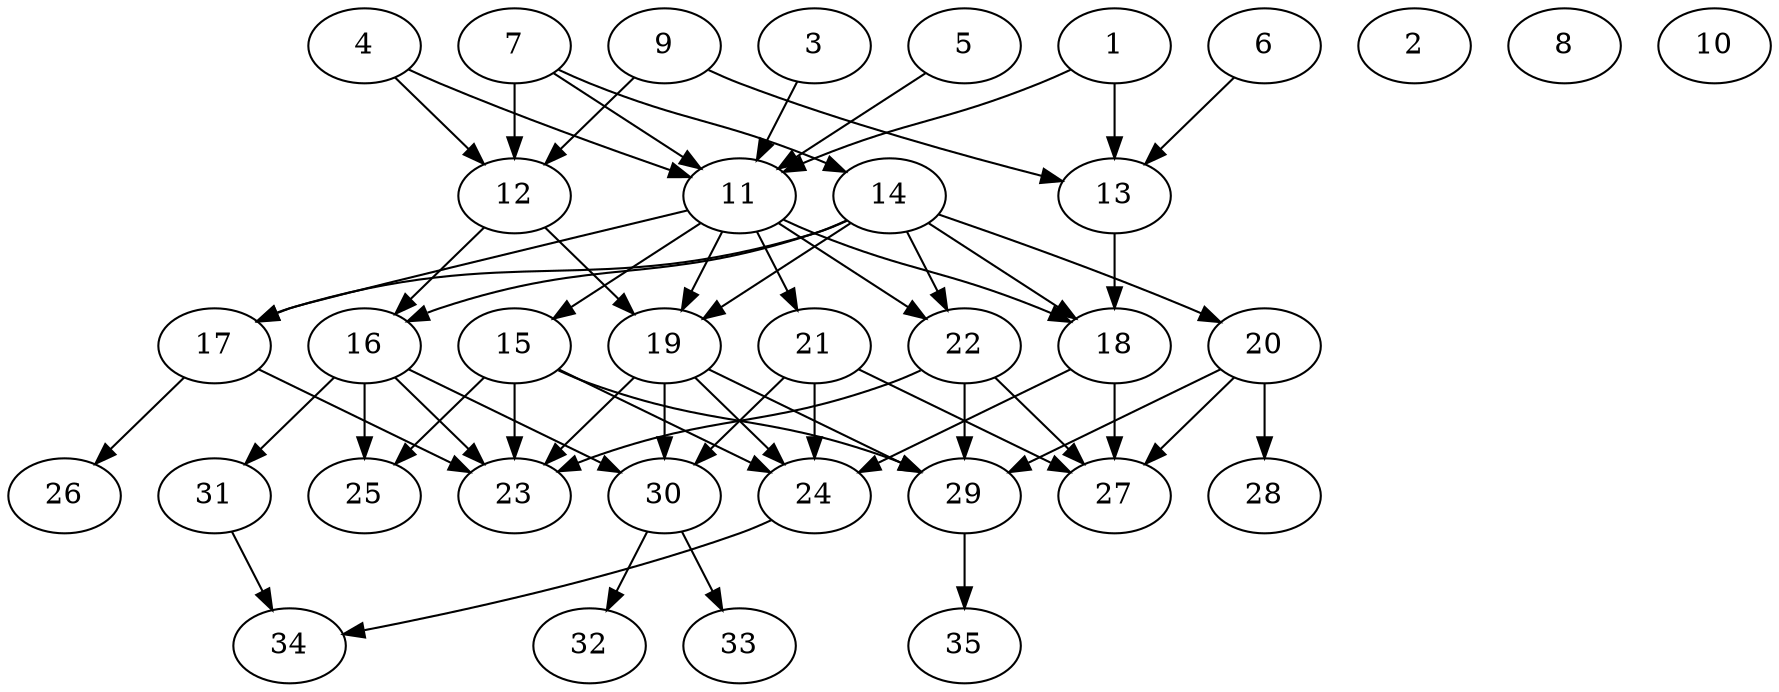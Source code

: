 // DAG (tier=2-normal, mode=data, n=35, ccr=0.428, fat=0.593, density=0.574, regular=0.479, jump=0.167, mindata=2097152, maxdata=16777216)
// DAG automatically generated by daggen at Sun Aug 24 16:33:34 2025
// /home/ermia/Project/Environments/daggen/bin/daggen --dot --ccr 0.428 --fat 0.593 --regular 0.479 --density 0.574 --jump 0.167 --mindata 2097152 --maxdata 16777216 -n 35 
digraph G {
  1 [size="36937868623159864", alpha="0.05", expect_size="18468934311579932"]
  1 -> 11 [size ="1536080155246592"]
  1 -> 13 [size ="1536080155246592"]
  2 [size="603800215297233780736", alpha="0.17", expect_size="301900107648616890368"]
  3 [size="342696112400222016", alpha="0.05", expect_size="171348056200111008"]
  3 -> 11 [size ="348338088050688"]
  4 [size="8896855830130571", alpha="0.17", expect_size="4448427915065285"]
  4 -> 11 [size ="486185004695552"]
  4 -> 12 [size ="486185004695552"]
  5 [size="113530812023811568", alpha="0.03", expect_size="56765406011905784"]
  5 -> 11 [size ="1959327917146112"]
  6 [size="1935880999078528548864", alpha="0.05", expect_size="967940499539264274432"]
  6 -> 13 [size ="1242631690518528"]
  7 [size="5761555206760735", alpha="0.05", expect_size="2880777603380367"]
  7 -> 11 [size ="192871084851200"]
  7 -> 12 [size ="192871084851200"]
  7 -> 14 [size ="192871084851200"]
  8 [size="4689985666057434112", alpha="0.15", expect_size="2344992833028717056"]
  9 [size="1353289669720594", alpha="0.09", expect_size="676644834860297"]
  9 -> 12 [size ="47716289740800"]
  9 -> 13 [size ="47716289740800"]
  10 [size="5183785163095863", alpha="0.09", expect_size="2591892581547931"]
  11 [size="2393458682123656704", alpha="0.03", expect_size="1196729341061828352"]
  11 -> 15 [size ="1368168886960128"]
  11 -> 17 [size ="1368168886960128"]
  11 -> 18 [size ="1368168886960128"]
  11 -> 19 [size ="1368168886960128"]
  11 -> 21 [size ="1368168886960128"]
  11 -> 22 [size ="1368168886960128"]
  12 [size="32484923587909368", alpha="0.12", expect_size="16242461793954684"]
  12 -> 16 [size ="1229800668659712"]
  12 -> 19 [size ="1229800668659712"]
  13 [size="233920397858284480", alpha="0.19", expect_size="116960198929142240"]
  13 -> 18 [size ="227788632096768"]
  14 [size="35956279504106664", alpha="0.03", expect_size="17978139752053332"]
  14 -> 16 [size ="2045117431021568"]
  14 -> 17 [size ="2045117431021568"]
  14 -> 18 [size ="2045117431021568"]
  14 -> 19 [size ="2045117431021568"]
  14 -> 20 [size ="2045117431021568"]
  14 -> 22 [size ="2045117431021568"]
  15 [size="1106277275009024000000", alpha="0.10", expect_size="553138637504512000000"]
  15 -> 23 [size ="855721902080000"]
  15 -> 24 [size ="855721902080000"]
  15 -> 25 [size ="855721902080000"]
  15 -> 29 [size ="855721902080000"]
  16 [size="5314112634626967552", alpha="0.19", expect_size="2657056317313483776"]
  16 -> 23 [size ="1884669574381568"]
  16 -> 25 [size ="1884669574381568"]
  16 -> 30 [size ="1884669574381568"]
  16 -> 31 [size ="1884669574381568"]
  17 [size="6099829883372423", alpha="0.08", expect_size="3049914941686211"]
  17 -> 23 [size ="301486781235200"]
  17 -> 26 [size ="301486781235200"]
  18 [size="2043262122228357005312", alpha="0.09", expect_size="1021631061114178502656"]
  18 -> 24 [size ="1288168603123712"]
  18 -> 27 [size ="1288168603123712"]
  19 [size="395072597434230912", alpha="0.18", expect_size="197536298717115456"]
  19 -> 23 [size ="218530083504128"]
  19 -> 24 [size ="218530083504128"]
  19 -> 29 [size ="218530083504128"]
  19 -> 30 [size ="218530083504128"]
  20 [size="3681463839215180288", alpha="0.03", expect_size="1840731919607590144"]
  20 -> 27 [size ="1908382223040512"]
  20 -> 28 [size ="1908382223040512"]
  20 -> 29 [size ="1908382223040512"]
  21 [size="42419164866236504", alpha="0.16", expect_size="21209582433118252"]
  21 -> 24 [size ="1685052647800832"]
  21 -> 27 [size ="1685052647800832"]
  21 -> 30 [size ="1685052647800832"]
  22 [size="632147947375592960", alpha="0.01", expect_size="316073973687796480"]
  22 -> 23 [size ="664013763510272"]
  22 -> 27 [size ="664013763510272"]
  22 -> 29 [size ="664013763510272"]
  23 [size="12798963001136884", alpha="0.06", expect_size="6399481500568442"]
  24 [size="12416949310971456", alpha="0.10", expect_size="6208474655485728"]
  24 -> 34 [size ="245881810976768"]
  25 [size="90266953836867840", alpha="0.14", expect_size="45133476918433920"]
  26 [size="270279808527059910656", alpha="0.10", expect_size="135139904263529955328"]
  27 [size="1126350312803072768", alpha="0.06", expect_size="563175156401536384"]
  28 [size="385441804834603794432", alpha="0.04", expect_size="192720902417301897216"]
  29 [size="226406367842053128192", alpha="0.15", expect_size="113203183921026564096"]
  29 -> 35 [size ="297177377144832"]
  30 [size="1928732258162687606784", alpha="0.02", expect_size="964366129081343803392"]
  30 -> 32 [size ="1239570645516288"]
  30 -> 33 [size ="1239570645516288"]
  31 [size="301898772212657984", alpha="0.10", expect_size="150949386106328992"]
  31 -> 34 [size ="258203904376832"]
  32 [size="35614926021410684928", alpha="0.01", expect_size="17807463010705342464"]
  33 [size="139851375945413820416", alpha="0.10", expect_size="69925687972706910208"]
  34 [size="3660865285126591488", alpha="0.02", expect_size="1830432642563295744"]
  35 [size="1902849872690482944", alpha="0.01", expect_size="951424936345241472"]
}